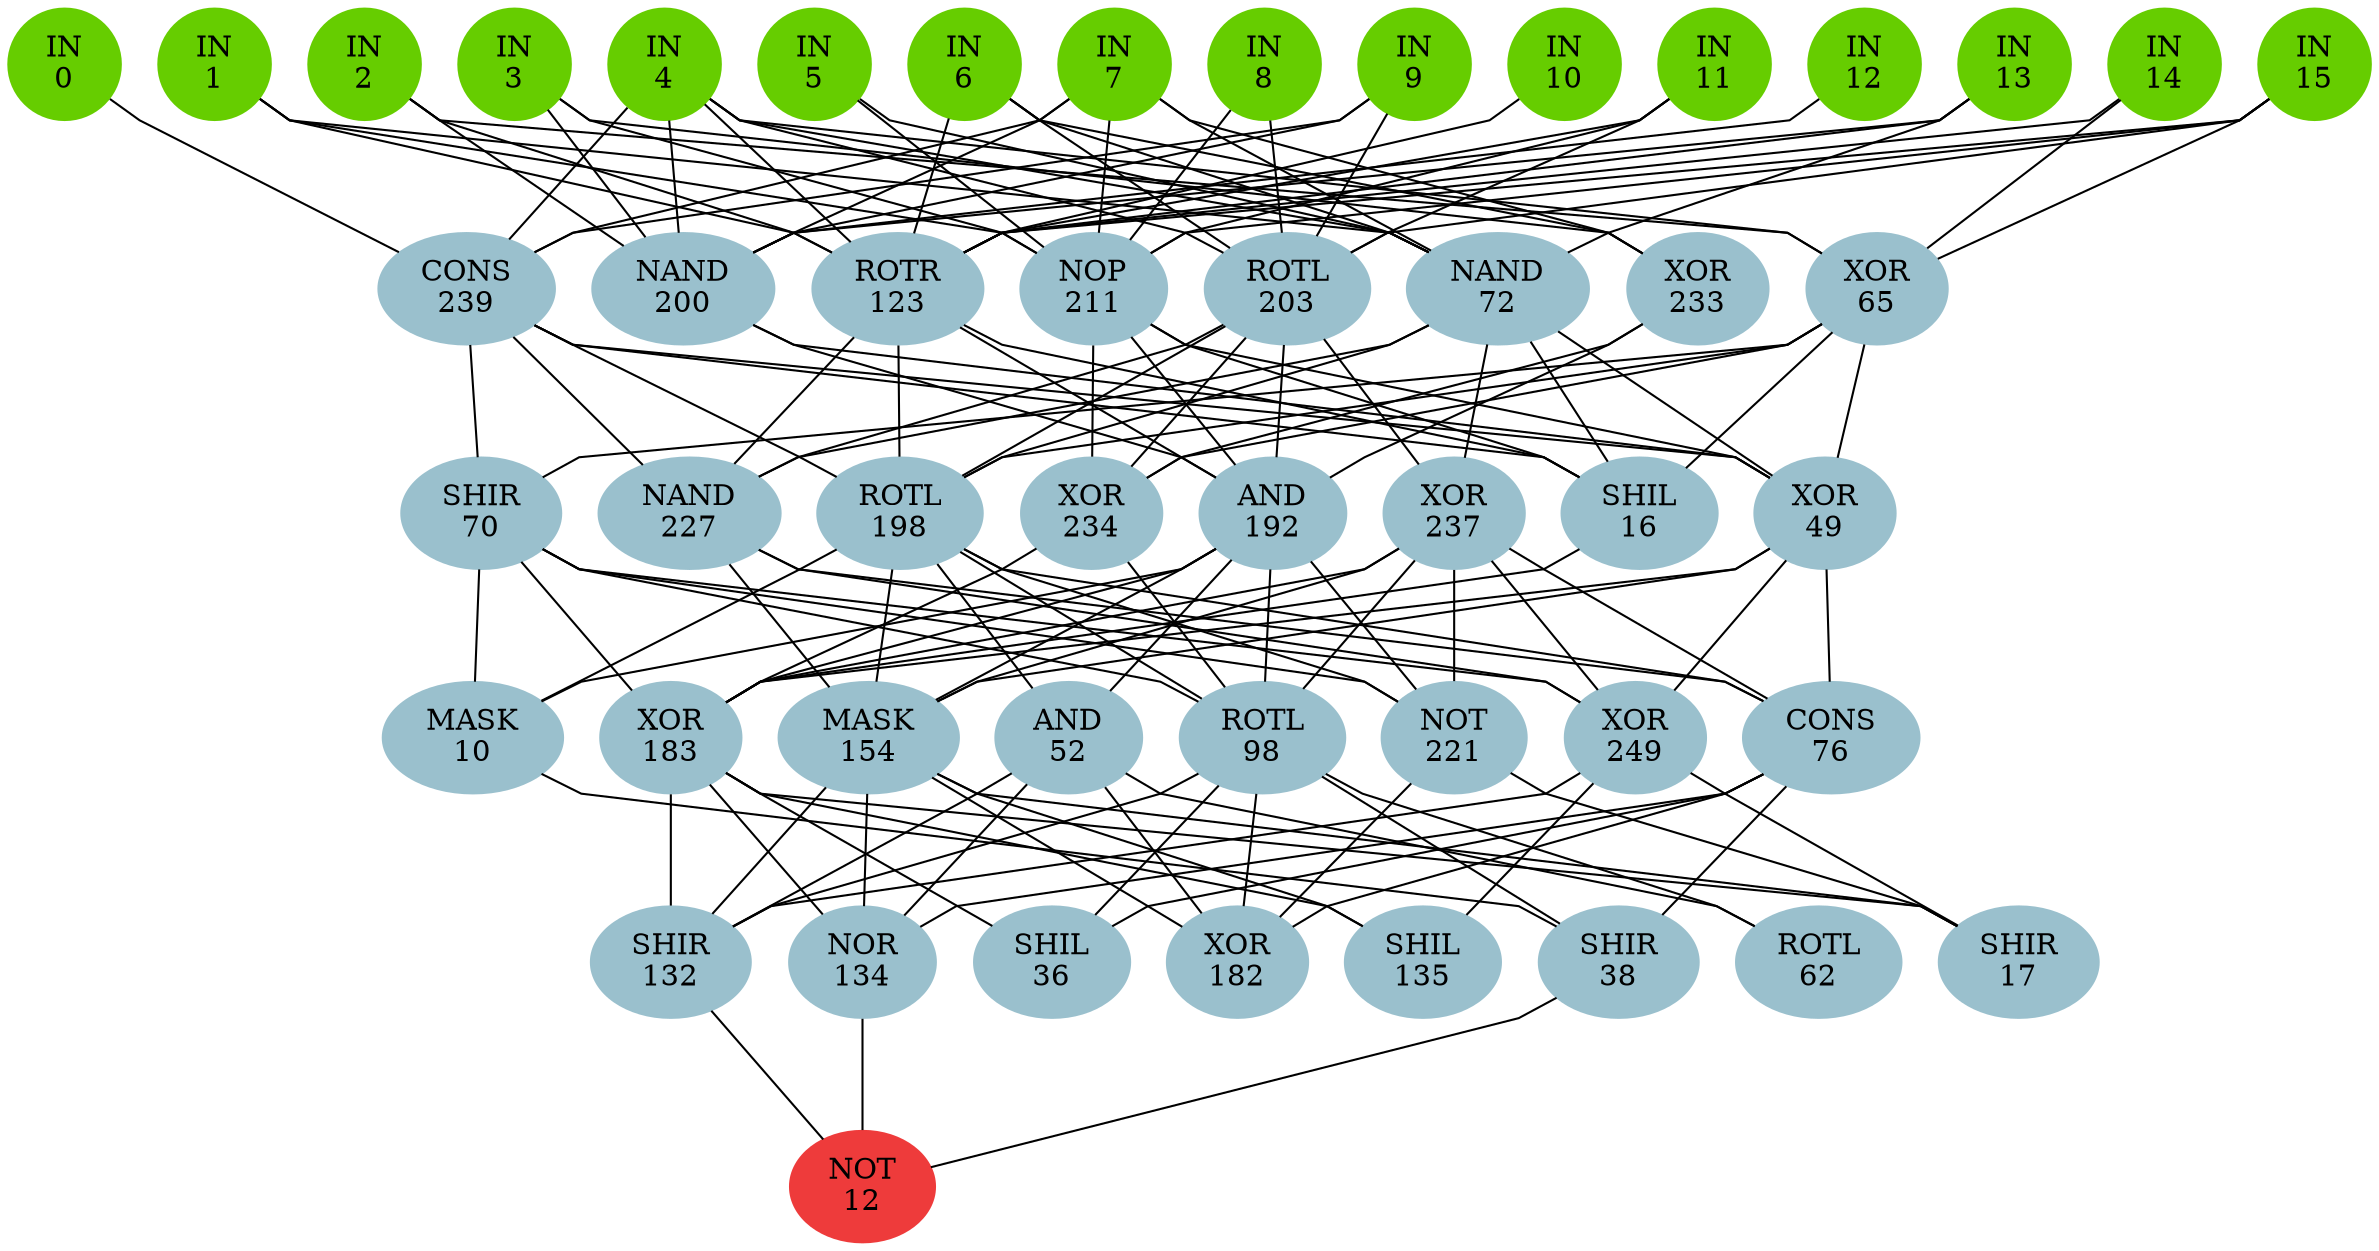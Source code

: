 graph EACircuit {
rankdir=BT;
ranksep=0.75;
ordering=out;
splines=polyline;
node [style=filled, color=lightblue2];

{ rank=same;
node [color=chartreuse3];
"-1_0"[label="IN\n0"];
node [color=chartreuse3];
"-1_1"[label="IN\n1"];
node [color=chartreuse3];
"-1_2"[label="IN\n2"];
node [color=chartreuse3];
"-1_3"[label="IN\n3"];
node [color=chartreuse3];
"-1_4"[label="IN\n4"];
node [color=chartreuse3];
"-1_5"[label="IN\n5"];
node [color=chartreuse3];
"-1_6"[label="IN\n6"];
node [color=chartreuse3];
"-1_7"[label="IN\n7"];
node [color=chartreuse3];
"-1_8"[label="IN\n8"];
node [color=chartreuse3];
"-1_9"[label="IN\n9"];
node [color=chartreuse3];
"-1_10"[label="IN\n10"];
node [color=chartreuse3];
"-1_11"[label="IN\n11"];
node [color=chartreuse3];
"-1_12"[label="IN\n12"];
node [color=chartreuse3];
"-1_13"[label="IN\n13"];
node [color=chartreuse3];
"-1_14"[label="IN\n14"];
node [color=chartreuse3];
"-1_15"[label="IN\n15"];
}
{ rank=same;
node [color=lightblue3];
"0_0"[label="CONS\n239"];
node [color=lightblue3];
"0_1"[label="NAND\n200"];
node [color=lightblue3];
"0_2"[label="ROTR\n123"];
node [color=lightblue3];
"0_3"[label="NOP\n211"];
node [color=lightblue3];
"0_4"[label="ROTL\n203"];
node [color=lightblue3];
"0_5"[label="NAND\n72"];
node [color=lightblue3];
"0_6"[label="XOR\n233"];
node [color=lightblue3];
"0_7"[label="XOR\n65"];
}
{ rank=same;
node [color=lightblue3];
"1_0"[label="SHIR\n70"];
node [color=lightblue3];
"1_1"[label="NAND\n227"];
node [color=lightblue3];
"1_2"[label="ROTL\n198"];
node [color=lightblue3];
"1_3"[label="XOR\n234"];
node [color=lightblue3];
"1_4"[label="AND\n192"];
node [color=lightblue3];
"1_5"[label="XOR\n237"];
node [color=lightblue3];
"1_6"[label="SHIL\n16"];
node [color=lightblue3];
"1_7"[label="XOR\n49"];
}
{ rank=same;
node [color=lightblue3];
"2_0"[label="MASK\n10"];
node [color=lightblue3];
"2_1"[label="XOR\n183"];
node [color=lightblue3];
"2_2"[label="MASK\n154"];
node [color=lightblue3];
"2_3"[label="AND\n52"];
node [color=lightblue3];
"2_4"[label="ROTL\n98"];
node [color=lightblue3];
"2_5"[label="NOT\n221"];
node [color=lightblue3];
"2_6"[label="XOR\n249"];
node [color=lightblue3];
"2_7"[label="CONS\n76"];
}
{ rank=same;
node [color=lightblue3];
"3_0"[label="SHIR\n132"];
node [color=lightblue3];
"3_1"[label="NOR\n134"];
node [color=lightblue3];
"3_2"[label="SHIL\n36"];
node [color=lightblue3];
"3_3"[label="XOR\n182"];
node [color=lightblue3];
"3_4"[label="SHIL\n135"];
node [color=lightblue3];
"3_5"[label="SHIR\n38"];
node [color=lightblue3];
"3_6"[label="ROTL\n62"];
node [color=lightblue3];
"3_7"[label="SHIR\n17"];
}
{ rank=same;
node [color=brown2];
"4_0"[label="NOT\n12"];
}
edge[style=invis];
"-1_0" -- "-1_1" -- "-1_2" -- "-1_3" -- "-1_4" -- "-1_5" -- "-1_6" -- "-1_7" -- "-1_8" -- "-1_9" -- "-1_10" -- "-1_11" -- "-1_12" -- "-1_13" -- "-1_14" -- "-1_15";
"0_0" -- "0_1" -- "0_2" -- "0_3" -- "0_4" -- "0_5" -- "0_6" -- "0_7";
"1_0" -- "1_1" -- "1_2" -- "1_3" -- "1_4" -- "1_5" -- "1_6" -- "1_7";
"2_0" -- "2_1" -- "2_2" -- "2_3" -- "2_4" -- "2_5" -- "2_6" -- "2_7";
"3_0" -- "3_1" -- "3_2" -- "3_3" -- "3_4" -- "3_5" -- "3_6" -- "3_7";
"4_0" -- "4_0";
edge[style=solid];
"0_0" -- "-1_0";
"0_0" -- "-1_4";
"0_0" -- "-1_7";
"0_0" -- "-1_9";
"0_1" -- "-1_2";
"0_1" -- "-1_3";
"0_1" -- "-1_4";
"0_1" -- "-1_7";
"0_1" -- "-1_9";
"0_1" -- "-1_12";
"0_1" -- "-1_13";
"0_2" -- "-1_1";
"0_2" -- "-1_2";
"0_2" -- "-1_4";
"0_2" -- "-1_6";
"0_2" -- "-1_10";
"0_2" -- "-1_11";
"0_2" -- "-1_13";
"0_2" -- "-1_14";
"0_2" -- "-1_15";
"0_3" -- "-1_1";
"0_3" -- "-1_3";
"0_3" -- "-1_5";
"0_3" -- "-1_7";
"0_3" -- "-1_8";
"0_3" -- "-1_11";
"0_3" -- "-1_15";
"0_4" -- "-1_4";
"0_4" -- "-1_6";
"0_4" -- "-1_8";
"0_4" -- "-1_9";
"0_4" -- "-1_11";
"0_4" -- "-1_15";
"0_5" -- "-1_1";
"0_5" -- "-1_4";
"0_5" -- "-1_5";
"0_5" -- "-1_6";
"0_5" -- "-1_7";
"0_5" -- "-1_13";
"0_6" -- "-1_3";
"0_6" -- "-1_6";
"0_6" -- "-1_7";
"0_7" -- "-1_2";
"0_7" -- "-1_4";
"0_7" -- "-1_14";
"0_7" -- "-1_15";
"1_0" -- "0_0";
"1_0" -- "0_7";
"1_1" -- "0_0";
"1_1" -- "0_2";
"1_1" -- "0_4";
"1_1" -- "0_5";
"1_2" -- "0_0";
"1_2" -- "0_2";
"1_2" -- "0_4";
"1_2" -- "0_5";
"1_2" -- "0_7";
"1_3" -- "0_3";
"1_3" -- "0_4";
"1_3" -- "0_6";
"1_3" -- "0_7";
"1_4" -- "0_1";
"1_4" -- "0_2";
"1_4" -- "0_3";
"1_4" -- "0_4";
"1_4" -- "0_6";
"1_5" -- "0_4";
"1_5" -- "0_5";
"1_6" -- "0_0";
"1_6" -- "0_2";
"1_6" -- "0_3";
"1_6" -- "0_5";
"1_6" -- "0_7";
"1_7" -- "0_0";
"1_7" -- "0_1";
"1_7" -- "0_3";
"1_7" -- "0_5";
"1_7" -- "0_7";
"2_0" -- "1_0";
"2_0" -- "1_2";
"2_0" -- "1_4";
"2_1" -- "1_0";
"2_1" -- "1_3";
"2_1" -- "1_4";
"2_1" -- "1_5";
"2_1" -- "1_6";
"2_1" -- "1_7";
"2_2" -- "1_1";
"2_2" -- "1_2";
"2_2" -- "1_4";
"2_2" -- "1_5";
"2_2" -- "1_7";
"2_3" -- "1_2";
"2_3" -- "1_4";
"2_4" -- "1_0";
"2_4" -- "1_2";
"2_4" -- "1_3";
"2_4" -- "1_4";
"2_4" -- "1_5";
"2_5" -- "1_0";
"2_5" -- "1_2";
"2_5" -- "1_4";
"2_5" -- "1_5";
"2_6" -- "1_0";
"2_6" -- "1_1";
"2_6" -- "1_5";
"2_6" -- "1_7";
"2_7" -- "1_1";
"2_7" -- "1_2";
"2_7" -- "1_5";
"2_7" -- "1_7";
"3_0" -- "2_1";
"3_0" -- "2_2";
"3_0" -- "2_3";
"3_0" -- "2_4";
"3_0" -- "2_6";
"3_1" -- "2_1";
"3_1" -- "2_2";
"3_1" -- "2_3";
"3_1" -- "2_7";
"3_2" -- "2_1";
"3_2" -- "2_4";
"3_2" -- "2_7";
"3_3" -- "2_2";
"3_3" -- "2_3";
"3_3" -- "2_4";
"3_3" -- "2_5";
"3_3" -- "2_7";
"3_4" -- "2_1";
"3_4" -- "2_2";
"3_4" -- "2_6";
"3_5" -- "2_0";
"3_5" -- "2_4";
"3_5" -- "2_7";
"3_6" -- "2_3";
"3_6" -- "2_4";
"3_7" -- "2_1";
"3_7" -- "2_2";
"3_7" -- "2_5";
"3_7" -- "2_6";
"4_0" -- "3_0";
"4_0" -- "3_1";
"4_0" -- "3_5";
}